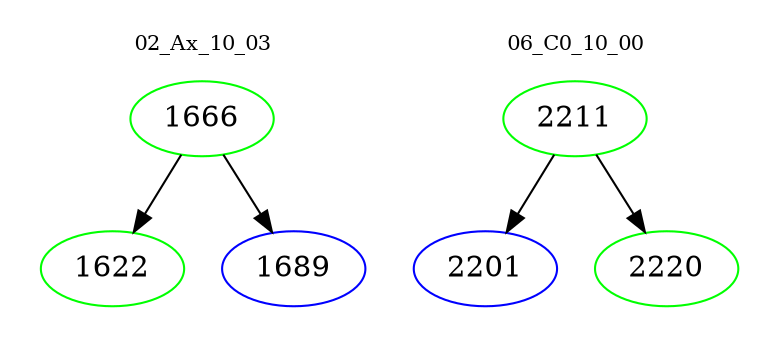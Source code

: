 digraph{
subgraph cluster_0 {
color = white
label = "02_Ax_10_03";
fontsize=10;
T0_1666 [label="1666", color="green"]
T0_1666 -> T0_1622 [color="black"]
T0_1622 [label="1622", color="green"]
T0_1666 -> T0_1689 [color="black"]
T0_1689 [label="1689", color="blue"]
}
subgraph cluster_1 {
color = white
label = "06_C0_10_00";
fontsize=10;
T1_2211 [label="2211", color="green"]
T1_2211 -> T1_2201 [color="black"]
T1_2201 [label="2201", color="blue"]
T1_2211 -> T1_2220 [color="black"]
T1_2220 [label="2220", color="green"]
}
}
